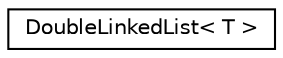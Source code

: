 digraph "Graphical Class Hierarchy"
{
  edge [fontname="Helvetica",fontsize="10",labelfontname="Helvetica",labelfontsize="10"];
  node [fontname="Helvetica",fontsize="10",shape=record];
  rankdir="LR";
  Node0 [label="DoubleLinkedList\< T \>",height=0.2,width=0.4,color="black", fillcolor="white", style="filled",URL="$classDoubleLinkedList.html",tooltip="Declaración de la clase DoubleLinkedList. "];
}

